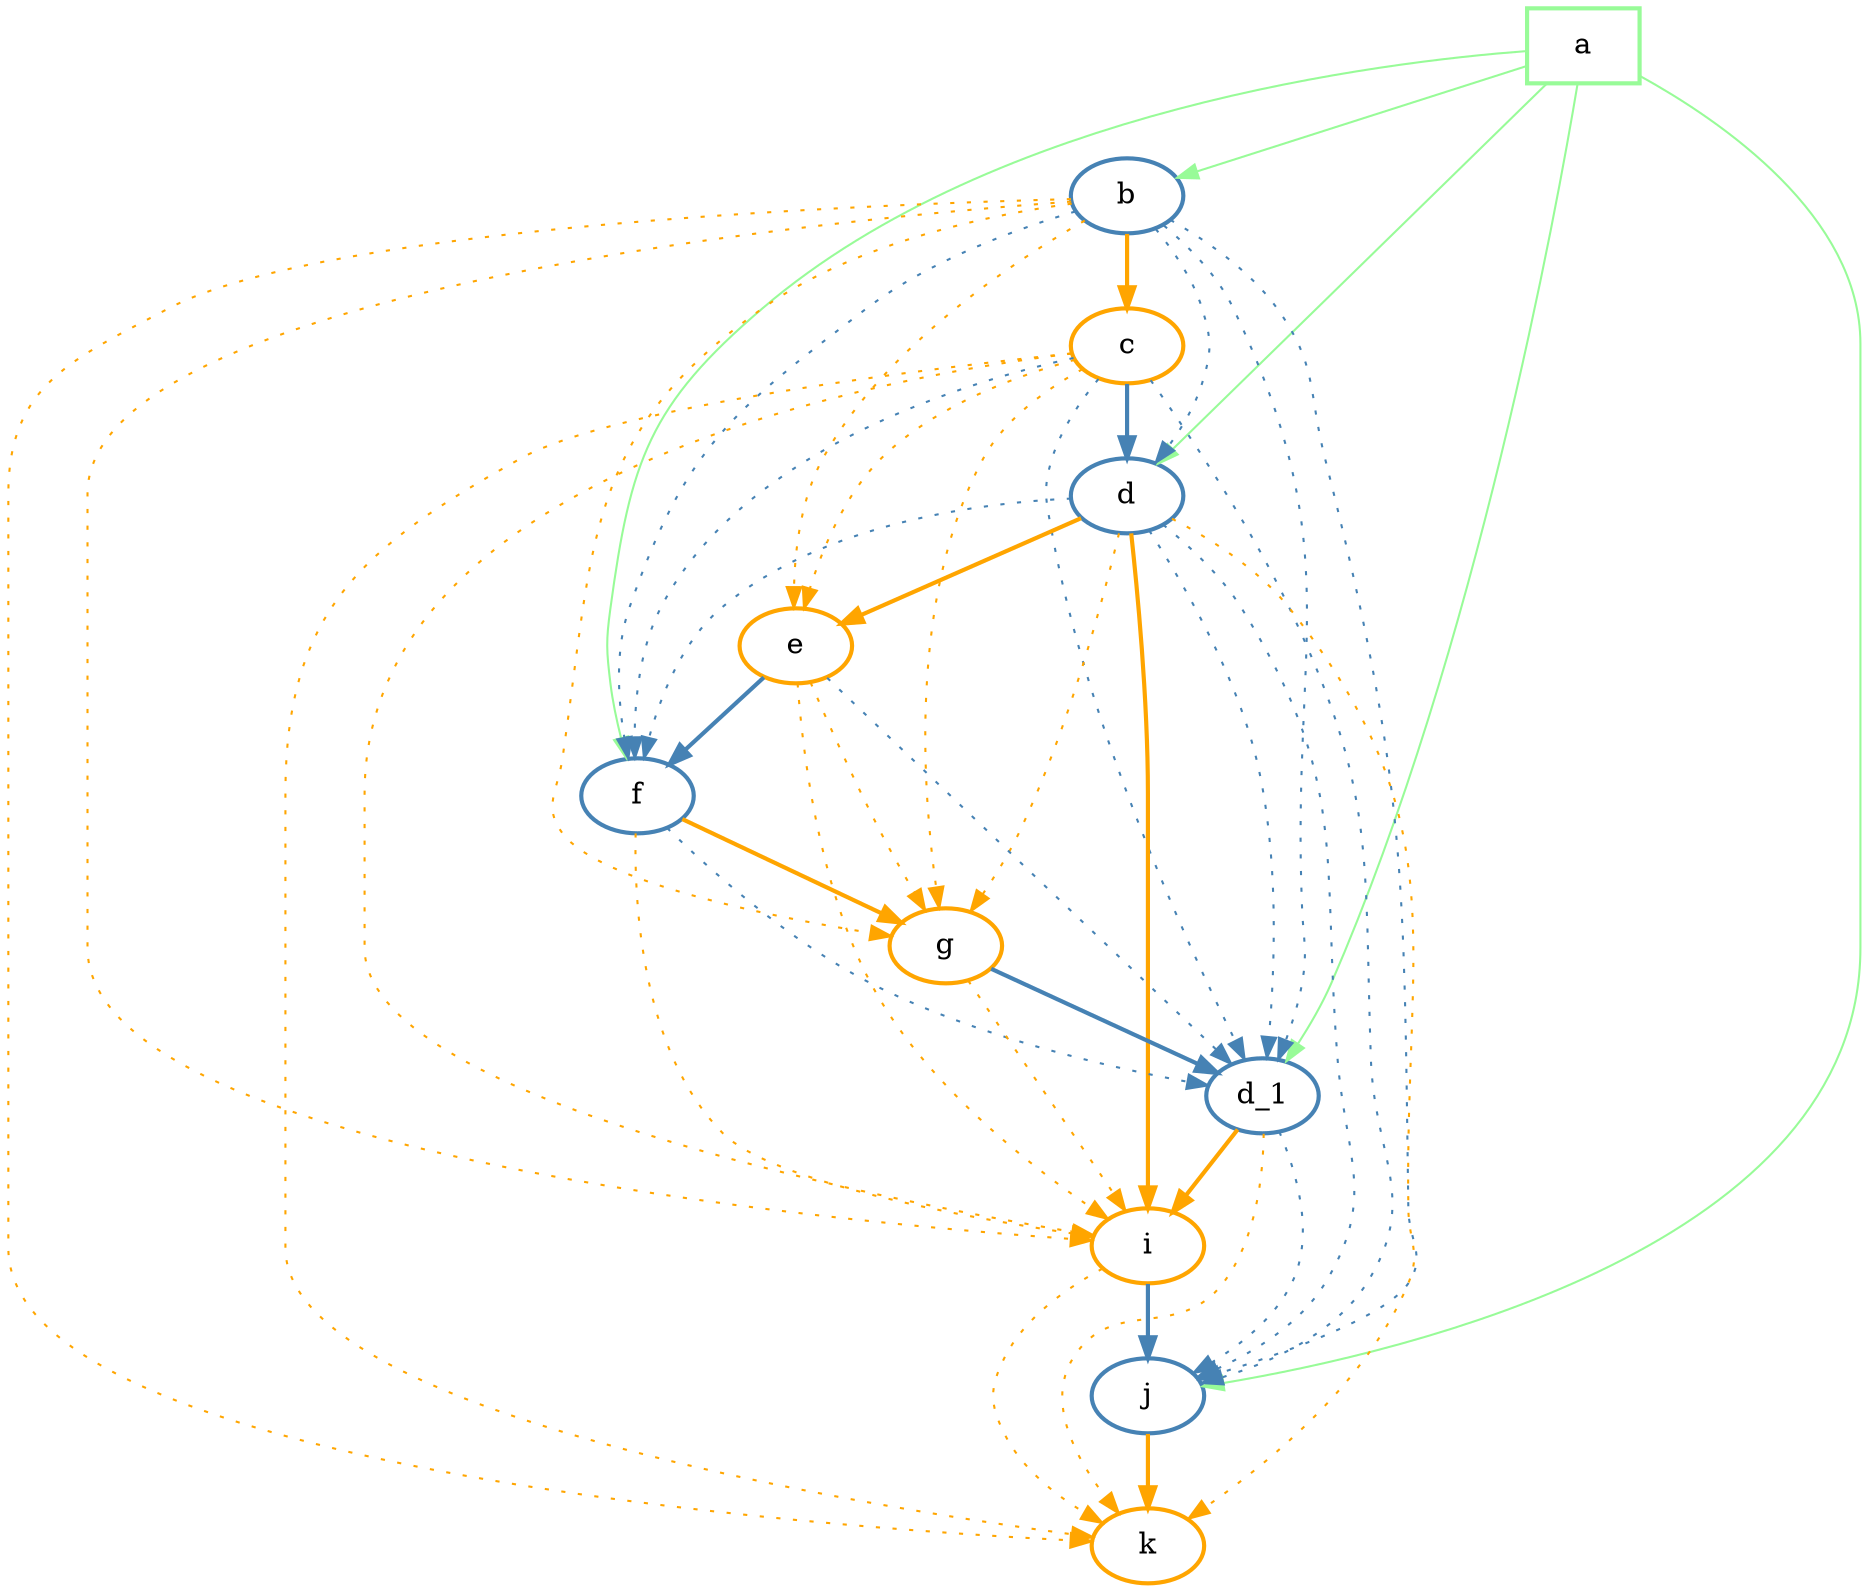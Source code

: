 digraph callgraph {
	node [label="\N"];
	a [label=a, style=bold, color=palegreen, shape=box];
	b [label=b, style=bold, color=steelblue, shape=ellipse];
	c [label=c, style=bold, color=orange, shape=ellipse];
	d [label=d, style=bold, color=steelblue, shape=ellipse];
	e [label=e, style=bold, color=orange, shape=ellipse];
	f [label=f, style=bold, color=steelblue, shape=ellipse];
	g [label=g, style=bold, color=orange, shape=ellipse];
	d_1 [label=d_1, style=bold, color=steelblue, shape=ellipse];
	i [label=i, style=bold, color=orange, shape=ellipse];
	j [label=j, style=bold, color=steelblue, shape=ellipse];
	k [label=k, style=bold, color=orange, shape=ellipse];
	a -> b [arrowhead=normal, color=palegreen, style=solid, weight=1];
	b -> c [arrowhead=normal, color=orange, style=bold, weight=100];
	a -> d [arrowhead=normal, color=palegreen, style=solid, weight=1];
	c -> d [arrowhead=normal, color=steelblue, style=bold, weight=100];
	d -> e [arrowhead=normal, color=orange, style=bold, weight=100];
	a -> f [arrowhead=normal, color=palegreen, style=solid, weight=1];
	e -> f [arrowhead=normal, color=steelblue, style=bold, weight=100];
	f -> g [arrowhead=normal, color=orange, style=bold, weight=100];
	a -> d_1 [arrowhead=normal, color=palegreen, style=solid, weight=1];
	g -> d_1 [arrowhead=normal, color=steelblue, style=bold, weight=100];
	d -> i [arrowhead=normal, color=orange, style=bold, weight=100];
	d_1 -> i [arrowhead=normal, color=orange, style=bold, weight=100];
	a -> j [arrowhead=normal, color=palegreen, style=solid, weight=1];
	i -> j [arrowhead=normal, color=steelblue, style=bold, weight=100];
	j -> k [arrowhead=normal, color=orange, style=bold, weight=100];
	b -> d [arrowhead=normal, color=steelblue, style=dotted, weight=1];
	c -> e [arrowhead=normal, color=orange, style=dotted, weight=1];
	b -> e [arrowhead=normal, color=orange, style=dotted, weight=1];
	d -> f [arrowhead=normal, color=steelblue, style=dotted, weight=1];
	c -> f [arrowhead=normal, color=steelblue, style=dotted, weight=1];
	b -> f [arrowhead=normal, color=steelblue, style=dotted, weight=1];
	e -> g [arrowhead=normal, color=orange, style=dotted, weight=1];
	d -> g [arrowhead=normal, color=orange, style=dotted, weight=1];
	c -> g [arrowhead=normal, color=orange, style=dotted, weight=1];
	b -> g [arrowhead=normal, color=orange, style=dotted, weight=1];
	f -> d_1 [arrowhead=normal, color=steelblue, style=dotted, weight=1];
	e -> d_1 [arrowhead=normal, color=steelblue, style=dotted, weight=1];
	d -> d_1 [arrowhead=normal, color=steelblue, style=dotted, weight=1];
	c -> d_1 [arrowhead=normal, color=steelblue, style=dotted, weight=1];
	b -> d_1 [arrowhead=normal, color=steelblue, style=dotted, weight=1];
	c -> i [arrowhead=normal, color=orange, style=dotted, weight=1];
	b -> i [arrowhead=normal, color=orange, style=dotted, weight=1];
	g -> i [arrowhead=normal, color=orange, style=dotted, weight=1];
	f -> i [arrowhead=normal, color=orange, style=dotted, weight=1];
	e -> i [arrowhead=normal, color=orange, style=dotted, weight=1];
	d -> j [arrowhead=normal, color=steelblue, style=dotted, weight=1];
	c -> j [arrowhead=normal, color=steelblue, style=dotted, weight=1];
	b -> j [arrowhead=normal, color=steelblue, style=dotted, weight=1];
	d_1 -> j [arrowhead=normal, color=steelblue, style=dotted, weight=1];
	i -> k [arrowhead=normal, color=orange, style=dotted, weight=1];
	d -> k [arrowhead=normal, color=orange, style=dotted, weight=1];
	c -> k [arrowhead=normal, color=orange, style=dotted, weight=1];
	b -> k [arrowhead=normal, color=orange, style=dotted, weight=1];
	d_1 -> k [arrowhead=normal, color=orange, style=dotted, weight=1];
}
